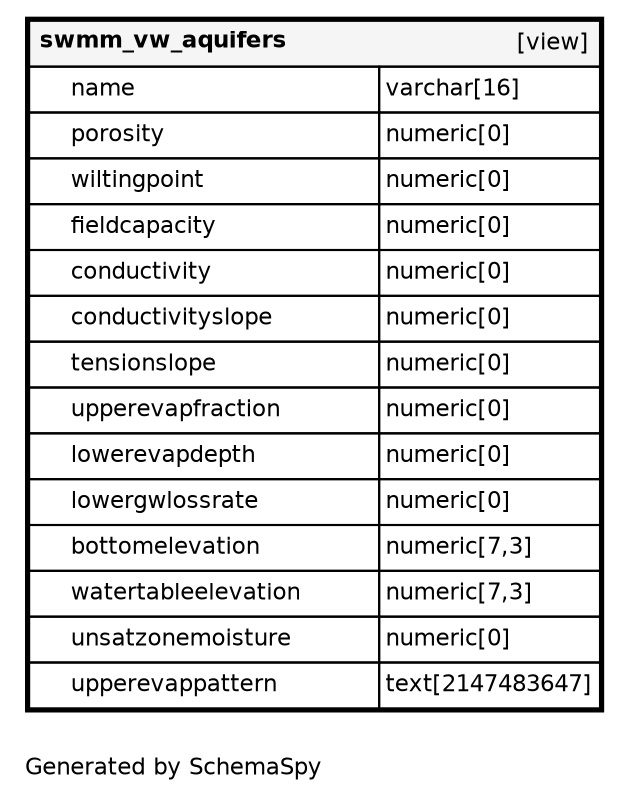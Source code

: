 digraph "oneDegreeRelationshipsDiagram" {
  graph [    rankdir="RL"    bgcolor="#ffffff"    label="\nGenerated by SchemaSpy"    labeljust="l"    nodesep="0.18"    ranksep="0.46"    fontname="Helvetica"    fontsize="11"    packmode="graph"  ];  node [    fontname="Helvetica"    fontsize="11"    shape="plaintext"  ];  edge [    arrowsize="0.8"  ];
  "swmm_vw_aquifers" [
   label=<
    <TABLE BORDER="2" CELLBORDER="1" CELLSPACING="0" BGCOLOR="#ffffff">
      <TR><TD COLSPAN="4"  BGCOLOR="#f5f5f5"><TABLE BORDER="0" CELLSPACING="0"><TR><TD ALIGN="LEFT" FIXEDSIZE="TRUE" WIDTH="140" HEIGHT="16"><B>swmm_vw_aquifers</B></TD><TD ALIGN="RIGHT">[view]</TD></TR></TABLE></TD></TR>
      <TR><TD PORT="name" COLSPAN="2" ALIGN="LEFT"><TABLE BORDER="0" CELLSPACING="0" ALIGN="LEFT"><TR ALIGN="LEFT"><TD ALIGN="LEFT" FIXEDSIZE="TRUE" WIDTH="15" HEIGHT="16"></TD><TD ALIGN="LEFT" FIXEDSIZE="TRUE" WIDTH="147" HEIGHT="16">name</TD></TR></TABLE></TD><TD PORT="name.type" ALIGN="LEFT">varchar[16]</TD></TR>
      <TR><TD PORT="porosity" COLSPAN="2" ALIGN="LEFT"><TABLE BORDER="0" CELLSPACING="0" ALIGN="LEFT"><TR ALIGN="LEFT"><TD ALIGN="LEFT" FIXEDSIZE="TRUE" WIDTH="15" HEIGHT="16"></TD><TD ALIGN="LEFT" FIXEDSIZE="TRUE" WIDTH="147" HEIGHT="16">porosity</TD></TR></TABLE></TD><TD PORT="porosity.type" ALIGN="LEFT">numeric[0]</TD></TR>
      <TR><TD PORT="wiltingpoint" COLSPAN="2" ALIGN="LEFT"><TABLE BORDER="0" CELLSPACING="0" ALIGN="LEFT"><TR ALIGN="LEFT"><TD ALIGN="LEFT" FIXEDSIZE="TRUE" WIDTH="15" HEIGHT="16"></TD><TD ALIGN="LEFT" FIXEDSIZE="TRUE" WIDTH="147" HEIGHT="16">wiltingpoint</TD></TR></TABLE></TD><TD PORT="wiltingpoint.type" ALIGN="LEFT">numeric[0]</TD></TR>
      <TR><TD PORT="fieldcapacity" COLSPAN="2" ALIGN="LEFT"><TABLE BORDER="0" CELLSPACING="0" ALIGN="LEFT"><TR ALIGN="LEFT"><TD ALIGN="LEFT" FIXEDSIZE="TRUE" WIDTH="15" HEIGHT="16"></TD><TD ALIGN="LEFT" FIXEDSIZE="TRUE" WIDTH="147" HEIGHT="16">fieldcapacity</TD></TR></TABLE></TD><TD PORT="fieldcapacity.type" ALIGN="LEFT">numeric[0]</TD></TR>
      <TR><TD PORT="conductivity" COLSPAN="2" ALIGN="LEFT"><TABLE BORDER="0" CELLSPACING="0" ALIGN="LEFT"><TR ALIGN="LEFT"><TD ALIGN="LEFT" FIXEDSIZE="TRUE" WIDTH="15" HEIGHT="16"></TD><TD ALIGN="LEFT" FIXEDSIZE="TRUE" WIDTH="147" HEIGHT="16">conductivity</TD></TR></TABLE></TD><TD PORT="conductivity.type" ALIGN="LEFT">numeric[0]</TD></TR>
      <TR><TD PORT="conductivityslope" COLSPAN="2" ALIGN="LEFT"><TABLE BORDER="0" CELLSPACING="0" ALIGN="LEFT"><TR ALIGN="LEFT"><TD ALIGN="LEFT" FIXEDSIZE="TRUE" WIDTH="15" HEIGHT="16"></TD><TD ALIGN="LEFT" FIXEDSIZE="TRUE" WIDTH="147" HEIGHT="16">conductivityslope</TD></TR></TABLE></TD><TD PORT="conductivityslope.type" ALIGN="LEFT">numeric[0]</TD></TR>
      <TR><TD PORT="tensionslope" COLSPAN="2" ALIGN="LEFT"><TABLE BORDER="0" CELLSPACING="0" ALIGN="LEFT"><TR ALIGN="LEFT"><TD ALIGN="LEFT" FIXEDSIZE="TRUE" WIDTH="15" HEIGHT="16"></TD><TD ALIGN="LEFT" FIXEDSIZE="TRUE" WIDTH="147" HEIGHT="16">tensionslope</TD></TR></TABLE></TD><TD PORT="tensionslope.type" ALIGN="LEFT">numeric[0]</TD></TR>
      <TR><TD PORT="upperevapfraction" COLSPAN="2" ALIGN="LEFT"><TABLE BORDER="0" CELLSPACING="0" ALIGN="LEFT"><TR ALIGN="LEFT"><TD ALIGN="LEFT" FIXEDSIZE="TRUE" WIDTH="15" HEIGHT="16"></TD><TD ALIGN="LEFT" FIXEDSIZE="TRUE" WIDTH="147" HEIGHT="16">upperevapfraction</TD></TR></TABLE></TD><TD PORT="upperevapfraction.type" ALIGN="LEFT">numeric[0]</TD></TR>
      <TR><TD PORT="lowerevapdepth" COLSPAN="2" ALIGN="LEFT"><TABLE BORDER="0" CELLSPACING="0" ALIGN="LEFT"><TR ALIGN="LEFT"><TD ALIGN="LEFT" FIXEDSIZE="TRUE" WIDTH="15" HEIGHT="16"></TD><TD ALIGN="LEFT" FIXEDSIZE="TRUE" WIDTH="147" HEIGHT="16">lowerevapdepth</TD></TR></TABLE></TD><TD PORT="lowerevapdepth.type" ALIGN="LEFT">numeric[0]</TD></TR>
      <TR><TD PORT="lowergwlossrate" COLSPAN="2" ALIGN="LEFT"><TABLE BORDER="0" CELLSPACING="0" ALIGN="LEFT"><TR ALIGN="LEFT"><TD ALIGN="LEFT" FIXEDSIZE="TRUE" WIDTH="15" HEIGHT="16"></TD><TD ALIGN="LEFT" FIXEDSIZE="TRUE" WIDTH="147" HEIGHT="16">lowergwlossrate</TD></TR></TABLE></TD><TD PORT="lowergwlossrate.type" ALIGN="LEFT">numeric[0]</TD></TR>
      <TR><TD PORT="bottomelevation" COLSPAN="2" ALIGN="LEFT"><TABLE BORDER="0" CELLSPACING="0" ALIGN="LEFT"><TR ALIGN="LEFT"><TD ALIGN="LEFT" FIXEDSIZE="TRUE" WIDTH="15" HEIGHT="16"></TD><TD ALIGN="LEFT" FIXEDSIZE="TRUE" WIDTH="147" HEIGHT="16">bottomelevation</TD></TR></TABLE></TD><TD PORT="bottomelevation.type" ALIGN="LEFT">numeric[7,3]</TD></TR>
      <TR><TD PORT="watertableelevation" COLSPAN="2" ALIGN="LEFT"><TABLE BORDER="0" CELLSPACING="0" ALIGN="LEFT"><TR ALIGN="LEFT"><TD ALIGN="LEFT" FIXEDSIZE="TRUE" WIDTH="15" HEIGHT="16"></TD><TD ALIGN="LEFT" FIXEDSIZE="TRUE" WIDTH="147" HEIGHT="16">watertableelevation</TD></TR></TABLE></TD><TD PORT="watertableelevation.type" ALIGN="LEFT">numeric[7,3]</TD></TR>
      <TR><TD PORT="unsatzonemoisture" COLSPAN="2" ALIGN="LEFT"><TABLE BORDER="0" CELLSPACING="0" ALIGN="LEFT"><TR ALIGN="LEFT"><TD ALIGN="LEFT" FIXEDSIZE="TRUE" WIDTH="15" HEIGHT="16"></TD><TD ALIGN="LEFT" FIXEDSIZE="TRUE" WIDTH="147" HEIGHT="16">unsatzonemoisture</TD></TR></TABLE></TD><TD PORT="unsatzonemoisture.type" ALIGN="LEFT">numeric[0]</TD></TR>
      <TR><TD PORT="upperevappattern" COLSPAN="2" ALIGN="LEFT"><TABLE BORDER="0" CELLSPACING="0" ALIGN="LEFT"><TR ALIGN="LEFT"><TD ALIGN="LEFT" FIXEDSIZE="TRUE" WIDTH="15" HEIGHT="16"></TD><TD ALIGN="LEFT" FIXEDSIZE="TRUE" WIDTH="147" HEIGHT="16">upperevappattern</TD></TR></TABLE></TD><TD PORT="upperevappattern.type" ALIGN="LEFT">text[2147483647]</TD></TR>
    </TABLE>>
    URL="../../tables/swmm_vw_aquifers.html"
    target="_top"
    tooltip="swmm_vw_aquifers"
  ];
}
